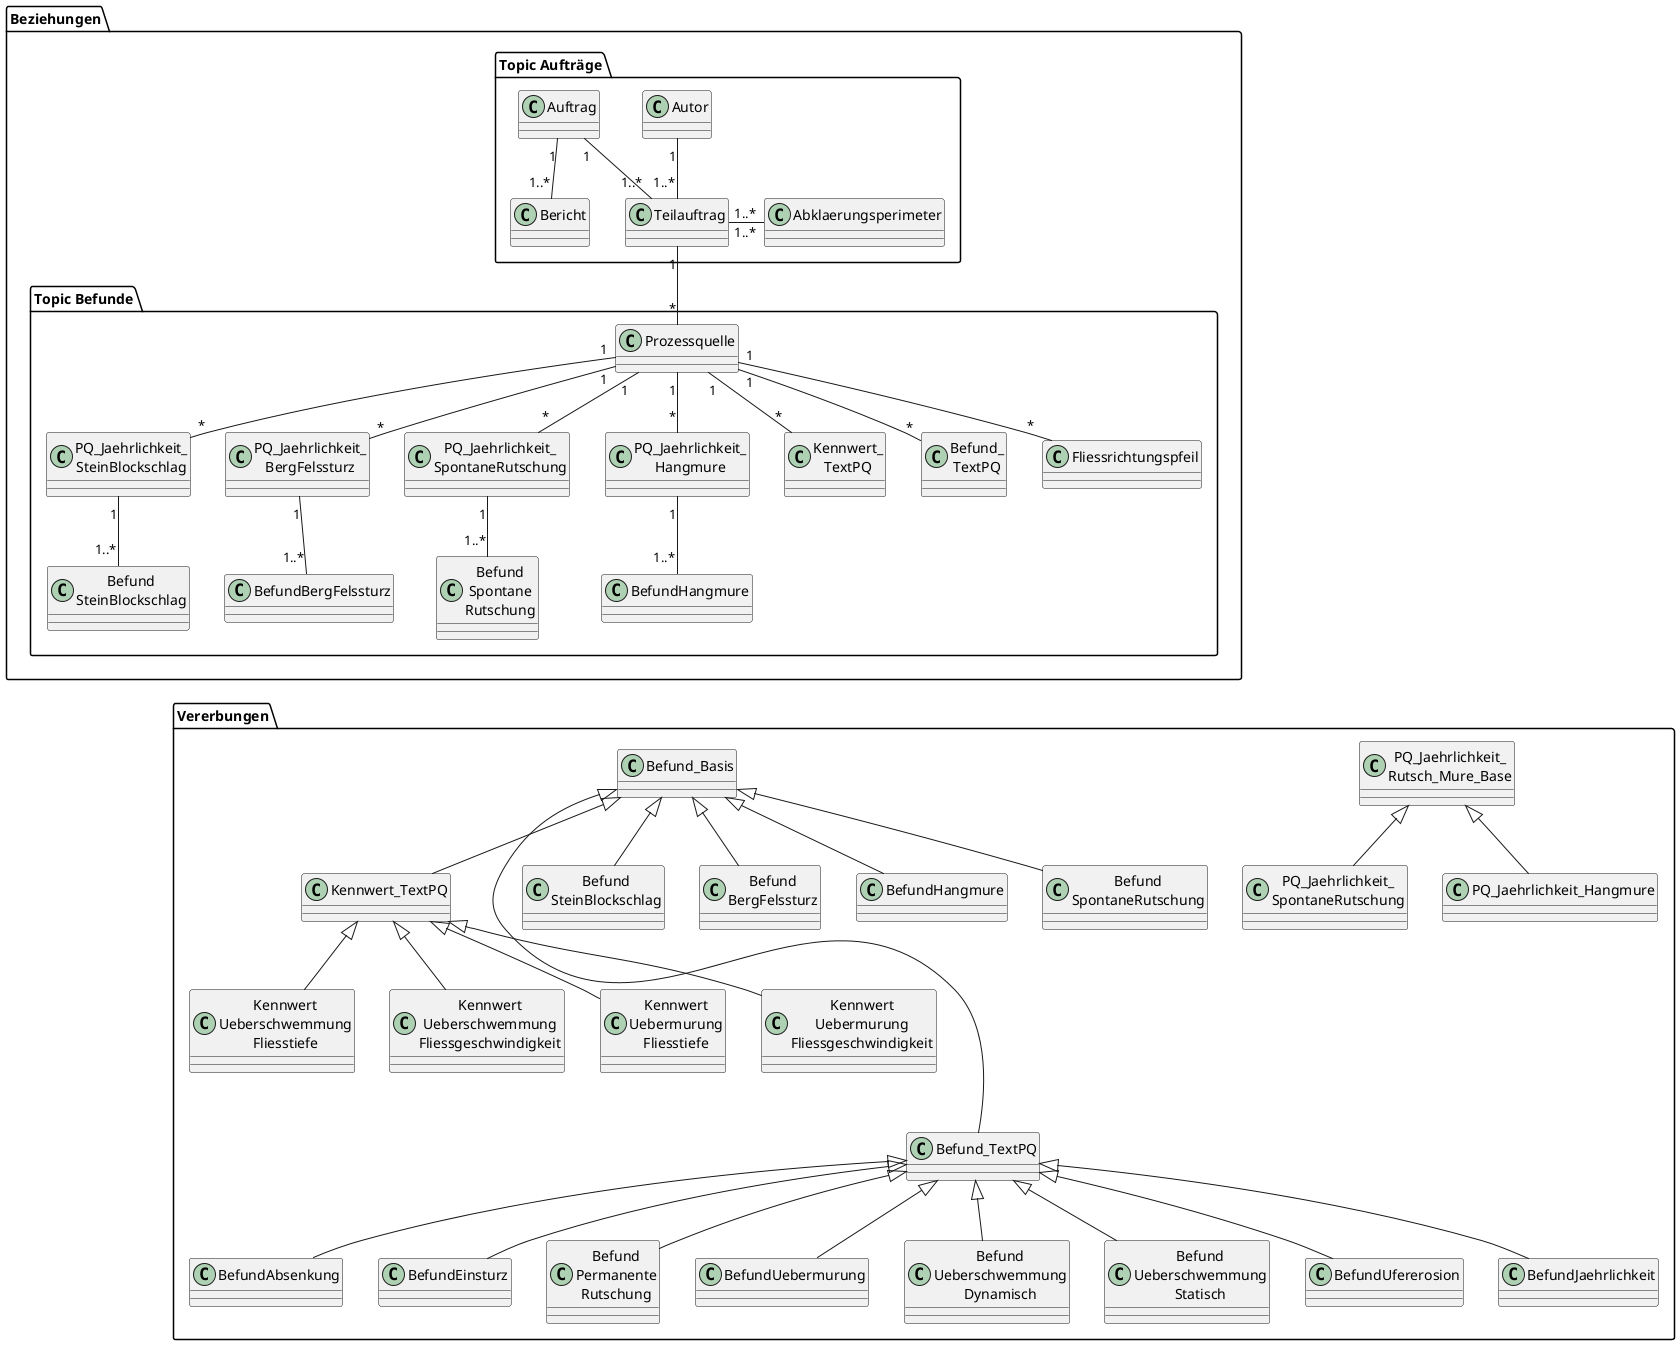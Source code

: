@startuml

package "Beziehungen" as bez {
  package "Topic Aufträge" {
    class "Autor" as ar
    class "Auftrag" as at
    class "Bericht" as b
    class "Teilauftrag" as ta
    class "Abklaerungsperimeter" as ap

    at "1" -- "1..*" ta
    at "1" -- "1..*" b
    ar "1" -- "1..*" ta
    ta "1..*" -right- "1..*" ap
  }

  package "Topic Befunde" {
    class "Prozessquelle" as pq
    class "PQ_Jaehrlichkeit_\nSteinBlockschlag" as psb
    class "PQ_Jaehrlichkeit_\nBergFelssturz" as pbf
    class "PQ_Jaehrlichkeit_\nSpontaneRutschung" as psr
    class "PQ_Jaehrlichkeit_\nHangmure" as phm
    class "Kennwert_\nTextPQ" as ktp
    class "Befund_\nTextPQ" as btp
    class "Befund\nSteinBlockschlag" as bsb
    class "BefundBergFelssturz" as bbf
    class "BefundHangmure" as bhm
    class "Befund\nSpontane\nRutschung" as bsr
    class "Fliessrichtungspfeil" as fl

    pq "1" -- "*" psb
    pq "1" -- "*" psr
    pq "1" -- "*" phm
    pq "1" -- "*" pbf
    pq "1" -- "*" btp
    pq "1" -- "*" ktp
    pq "1" -- "*" fl

    psb "1" -- "1..*" bsb
    psr "1" -- "1..*" bsr

    phm "1" -- "1..*" bhm
    pbf "1" -- "1..*" bbf
  }

  ta "1" -- "*" pq
}

package "Vererbungen" as ext {
  class "PQ_Jaehrlichkeit_\nSpontaneRutschung" as psr_
  class "PQ_Jaehrlichkeit_\nRutsch_Mure_Base" as prm_
  class "PQ_Jaehrlichkeit_Hangmure" as phm_
  class "Befund_Basis" as bb_
  class "Kennwert_TextPQ" as ktp_
  class "Befund_TextPQ" as btp_
  class "BefundAbsenkung" as ba_
  class "BefundEinsturz" as be_
  class "Befund\nSteinBlockschlag" as bsb_
  class "Befund\nBergFelssturz" as bbf_
  class "BefundHangmure" as bhm_
  class "Befund\nPermanente\nRutschung" as bpr_
  class "Befund\nSpontaneRutschung" as bsr_
  class "BefundUebermurung" AS bum_
  class "Befund\nUeberschwemmung\nDynamisch" as bud_
  class "Befund\nUeberschwemmung\nStatisch" as bus_
  class "BefundUfererosion" as bue_
  class "BefundJaehrlichkeit" as bj_
  class "Kennwert\nUeberschwemmung\nFliesstiefe" as kst_
  class "Kennwert\nUeberschwemmung\nFliessgeschwindigkeit" as ksg_
  class "Kennwert\nUebermurung\nFliesstiefe" as kmt_
  class "Kennwert\nUebermurung\nFliessgeschwindigkeit" as kmg_

  prm_ <|-- psr_
  prm_ <|-- phm_

  bb_ <|-- ktp_
  bb_ <|---- btp_
  bb_ <|-- bsb_
  bb_ <|-- bbf_
  bb_ <|-- bhm_
  bb_ <|-- bsr_

  btp_ <|-- ba_
  btp_ <|-- be_
  btp_ <|-- bpr_
  btp_ <|-- bum_
  btp_ <|-- bud_
  btp_ <|-- bus_
  btp_ <|-- bue_
  btp_ <|-- bj_

  ktp_ <|-- kst_
  ktp_ <|-- ksg_
  ktp_ <|-- kmt_
  ktp_ <|-- kmg_
}

bhm -[hidden]-> bb_

@enduml